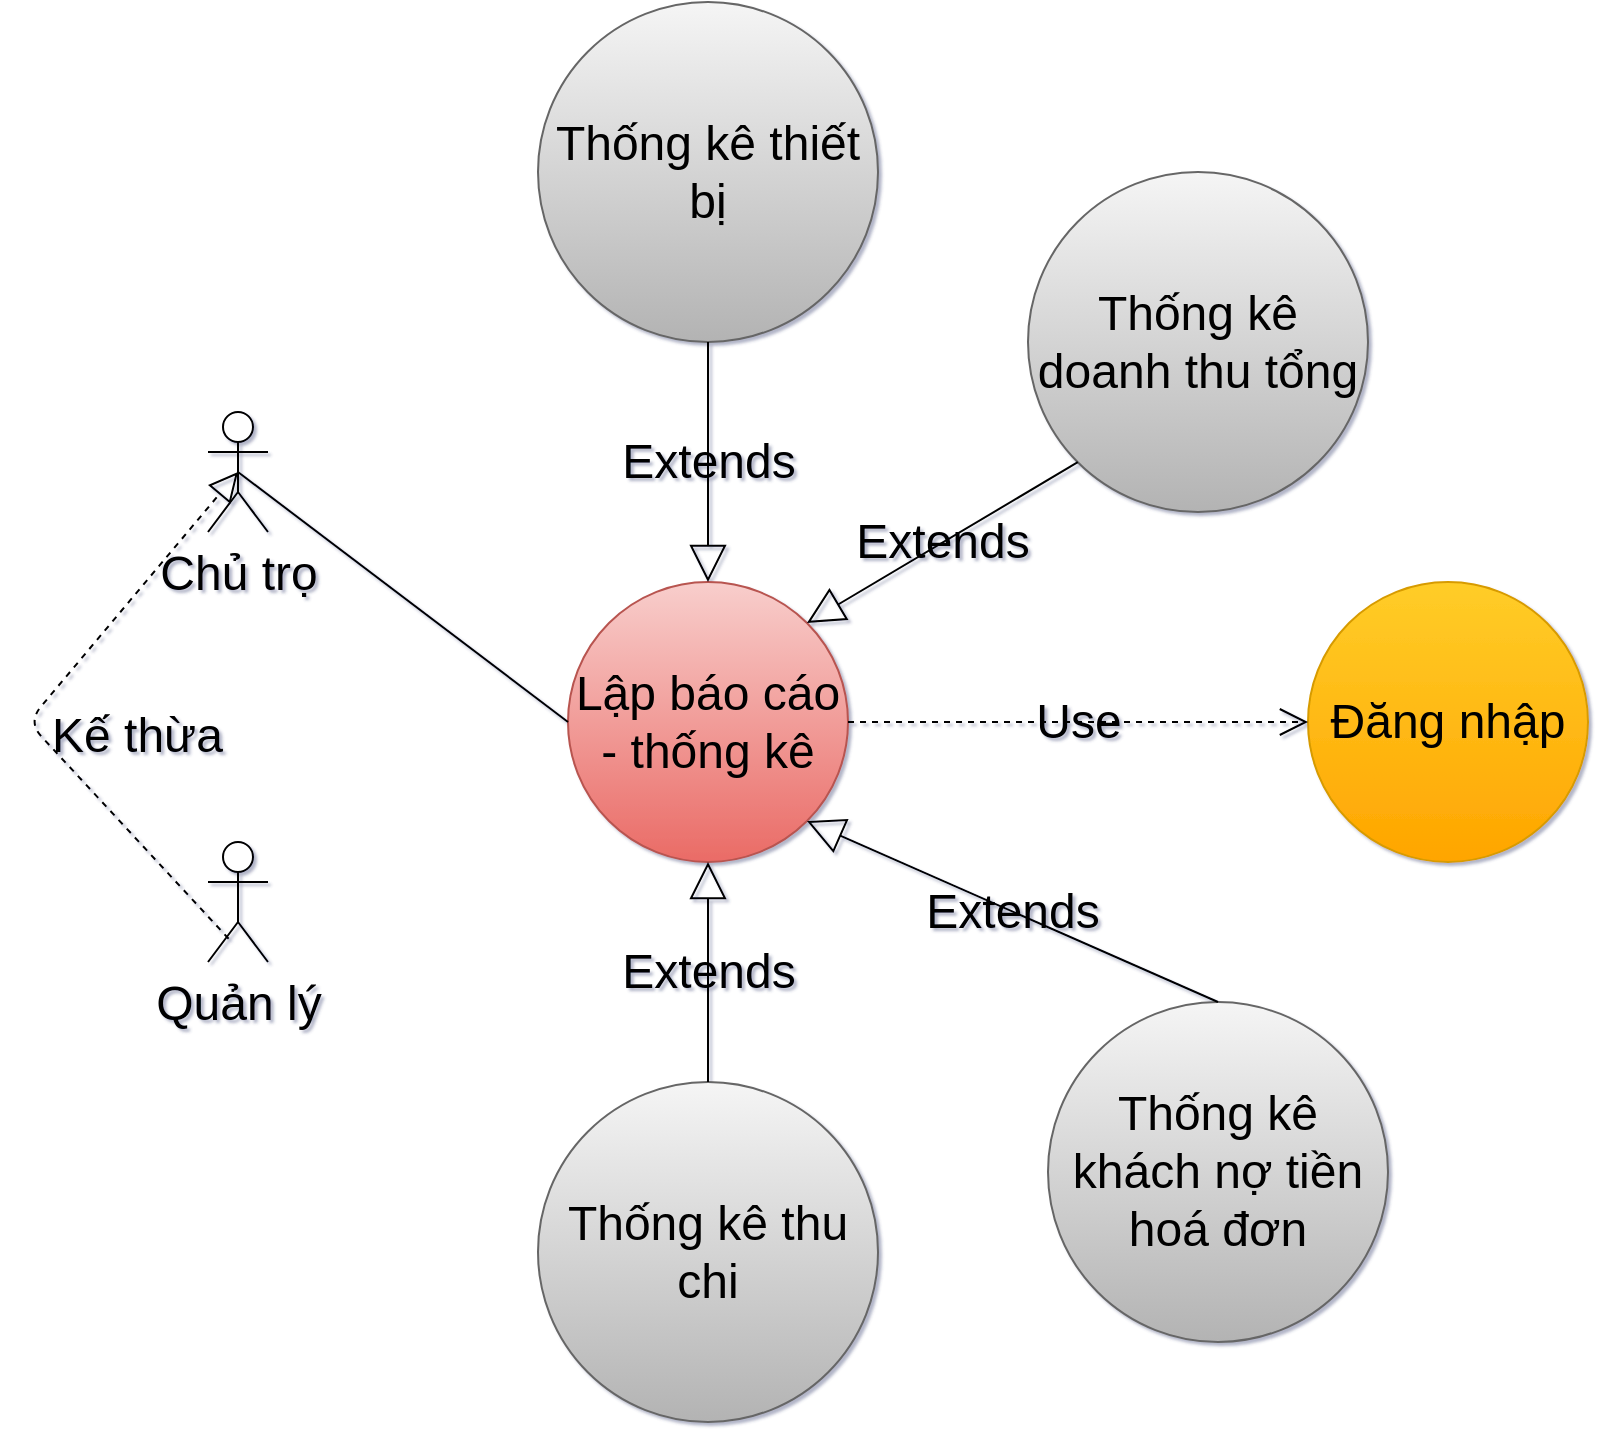 <mxfile version="12.2.2" type="device" pages="3"><diagram id="qZXguAVq6-j_wNan_c3g" name="UseCase"><mxGraphModel dx="853" dy="902" grid="1" gridSize="10" guides="1" tooltips="1" connect="1" arrows="1" fold="1" page="1" pageScale="1" pageWidth="1600" pageHeight="900" math="0" shadow="1"><root><mxCell id="0"/><mxCell id="1" parent="0"/><mxCell id="1sVT3pbXEm6o1vcHrMI3-1" value="Chủ trọ" style="shape=umlActor;verticalLabelPosition=bottom;labelBackgroundColor=none;verticalAlign=top;html=1;fontSize=24;" vertex="1" parent="1"><mxGeometry x="170" y="245" width="30" height="60" as="geometry"/></mxCell><mxCell id="1sVT3pbXEm6o1vcHrMI3-2" value="Quản lý" style="shape=umlActor;verticalLabelPosition=bottom;labelBackgroundColor=none;verticalAlign=top;html=1;fontSize=24;" vertex="1" parent="1"><mxGeometry x="170" y="460" width="30" height="60" as="geometry"/></mxCell><mxCell id="1sVT3pbXEm6o1vcHrMI3-3" value="Lập báo cáo - thống kê" style="ellipse;whiteSpace=wrap;html=1;fillColor=#f8cecc;gradientColor=#ea6b66;fontSize=24;strokeColor=#b85450;labelBackgroundColor=none;" vertex="1" parent="1"><mxGeometry x="350" y="330" width="140" height="140" as="geometry"/></mxCell><mxCell id="1sVT3pbXEm6o1vcHrMI3-4" value="Thống kê thiết bị" style="ellipse;whiteSpace=wrap;html=1;fillColor=#f5f5f5;gradientColor=#b3b3b3;fontSize=24;strokeColor=#666666;labelBackgroundColor=none;" vertex="1" parent="1"><mxGeometry x="335" y="40" width="170" height="170" as="geometry"/></mxCell><mxCell id="1sVT3pbXEm6o1vcHrMI3-5" value="Đăng nhập" style="ellipse;whiteSpace=wrap;html=1;fillColor=#ffcd28;gradientColor=#ffa500;fontSize=24;strokeColor=#d79b00;labelBackgroundColor=none;" vertex="1" parent="1"><mxGeometry x="720" y="330" width="140" height="140" as="geometry"/></mxCell><mxCell id="1sVT3pbXEm6o1vcHrMI3-6" value="" style="endArrow=block;dashed=1;endFill=0;endSize=12;html=1;fontSize=16;exitX=0.344;exitY=0.806;exitDx=0;exitDy=0;exitPerimeter=0;entryX=0.5;entryY=0.5;entryDx=0;entryDy=0;entryPerimeter=0;labelBackgroundColor=none;" edge="1" parent="1" source="1sVT3pbXEm6o1vcHrMI3-2" target="1sVT3pbXEm6o1vcHrMI3-1"><mxGeometry width="160" relative="1" as="geometry"><mxPoint x="160" y="520" as="sourcePoint"/><mxPoint x="320" y="520" as="targetPoint"/><Array as="points"><mxPoint x="80" y="400"/></Array></mxGeometry></mxCell><mxCell id="1sVT3pbXEm6o1vcHrMI3-7" value="Kế thừa" style="text;html=1;resizable=0;points=[];autosize=1;align=left;verticalAlign=top;spacingTop=-4;fontSize=24;labelBackgroundColor=none;" vertex="1" parent="1"><mxGeometry x="90" y="390" width="70" height="20" as="geometry"/></mxCell><mxCell id="1sVT3pbXEm6o1vcHrMI3-8" value="" style="endArrow=none;html=1;fontSize=24;entryX=0;entryY=0.5;entryDx=0;entryDy=0;exitX=0.5;exitY=0.5;exitDx=0;exitDy=0;exitPerimeter=0;labelBackgroundColor=none;" edge="1" parent="1" source="1sVT3pbXEm6o1vcHrMI3-1" target="1sVT3pbXEm6o1vcHrMI3-3"><mxGeometry width="50" height="50" relative="1" as="geometry"><mxPoint x="70" y="620" as="sourcePoint"/><mxPoint x="120" y="570" as="targetPoint"/></mxGeometry></mxCell><mxCell id="1sVT3pbXEm6o1vcHrMI3-9" value="Use" style="endArrow=open;endSize=12;dashed=1;html=1;fontSize=24;exitX=1;exitY=0.5;exitDx=0;exitDy=0;entryX=0;entryY=0.5;entryDx=0;entryDy=0;labelBackgroundColor=none;" edge="1" parent="1" source="1sVT3pbXEm6o1vcHrMI3-3" target="1sVT3pbXEm6o1vcHrMI3-5"><mxGeometry width="160" relative="1" as="geometry"><mxPoint x="70" y="570" as="sourcePoint"/><mxPoint x="230" y="570" as="targetPoint"/></mxGeometry></mxCell><mxCell id="1sVT3pbXEm6o1vcHrMI3-10" value="Thống kê thu chi" style="ellipse;whiteSpace=wrap;html=1;fillColor=#f5f5f5;gradientColor=#b3b3b3;fontSize=24;strokeColor=#666666;labelBackgroundColor=none;" vertex="1" parent="1"><mxGeometry x="335" y="580" width="170" height="170" as="geometry"/></mxCell><mxCell id="1sVT3pbXEm6o1vcHrMI3-11" value="Thống kê khách nợ tiền hoá đơn" style="ellipse;whiteSpace=wrap;html=1;fillColor=#f5f5f5;gradientColor=#b3b3b3;fontSize=24;strokeColor=#666666;labelBackgroundColor=none;" vertex="1" parent="1"><mxGeometry x="590" y="540" width="170" height="170" as="geometry"/></mxCell><mxCell id="1sVT3pbXEm6o1vcHrMI3-12" value="Extends" style="endArrow=block;endSize=16;endFill=0;html=1;fontSize=24;entryX=0.5;entryY=0;entryDx=0;entryDy=0;labelBackgroundColor=none;" edge="1" parent="1" source="1sVT3pbXEm6o1vcHrMI3-4" target="1sVT3pbXEm6o1vcHrMI3-3"><mxGeometry width="160" relative="1" as="geometry"><mxPoint x="540" y="274" as="sourcePoint"/><mxPoint x="700" y="274" as="targetPoint"/></mxGeometry></mxCell><mxCell id="1sVT3pbXEm6o1vcHrMI3-13" value="Extends" style="endArrow=block;endSize=16;endFill=0;html=1;fontSize=24;entryX=1;entryY=1;entryDx=0;entryDy=0;exitX=0.5;exitY=0;exitDx=0;exitDy=0;labelBackgroundColor=none;" edge="1" parent="1" source="1sVT3pbXEm6o1vcHrMI3-11" target="1sVT3pbXEm6o1vcHrMI3-3"><mxGeometry width="160" relative="1" as="geometry"><mxPoint x="437.304" y="259.651" as="sourcePoint"/><mxPoint x="430" y="340" as="targetPoint"/></mxGeometry></mxCell><mxCell id="1sVT3pbXEm6o1vcHrMI3-14" value="Extends" style="endArrow=block;endSize=16;endFill=0;html=1;fontSize=24;entryX=0.5;entryY=1;entryDx=0;entryDy=0;labelBackgroundColor=none;" edge="1" parent="1" source="1sVT3pbXEm6o1vcHrMI3-10" target="1sVT3pbXEm6o1vcHrMI3-3"><mxGeometry width="160" relative="1" as="geometry"><mxPoint x="665" y="550" as="sourcePoint"/><mxPoint x="479.497" y="459.497" as="targetPoint"/></mxGeometry></mxCell><mxCell id="1sVT3pbXEm6o1vcHrMI3-15" value="Thống kê doanh thu tổng" style="ellipse;whiteSpace=wrap;html=1;fillColor=#f5f5f5;gradientColor=#b3b3b3;fontSize=24;strokeColor=#666666;labelBackgroundColor=none;" vertex="1" parent="1"><mxGeometry x="580" y="125" width="170" height="170" as="geometry"/></mxCell><mxCell id="1sVT3pbXEm6o1vcHrMI3-16" value="Extends" style="endArrow=block;endSize=16;endFill=0;html=1;fontSize=24;entryX=1;entryY=0;entryDx=0;entryDy=0;exitX=0;exitY=1;exitDx=0;exitDy=0;labelBackgroundColor=none;" edge="1" parent="1" source="1sVT3pbXEm6o1vcHrMI3-15" target="1sVT3pbXEm6o1vcHrMI3-3"><mxGeometry width="160" relative="1" as="geometry"><mxPoint x="693" y="350.5" as="sourcePoint"/><mxPoint x="487.497" y="259.997" as="targetPoint"/></mxGeometry></mxCell></root></mxGraphModel></diagram><diagram id="zXjnK_nq1yacaZ4gkvFy" name="Activity"><mxGraphModel dx="1280" dy="1353" grid="1" gridSize="10" guides="1" tooltips="1" connect="1" arrows="1" fold="1" page="1" pageScale="1" pageWidth="1600" pageHeight="900" math="0" shadow="0"><root><mxCell id="qUq41tQhBBgbs-BA_-UR-0"/><mxCell id="qUq41tQhBBgbs-BA_-UR-1" parent="qUq41tQhBBgbs-BA_-UR-0"/><mxCell id="yYym-WGkjJ9cOAZu0A-8-0" value="" style="swimlane;html=1;childLayout=stackLayout;resizeParent=1;resizeParentMax=0;startSize=20;dashed=1;dashPattern=1 1;" vertex="1" parent="qUq41tQhBBgbs-BA_-UR-1"><mxGeometry x="180" y="460" width="1180" height="610" as="geometry"/></mxCell><mxCell id="yYym-WGkjJ9cOAZu0A-8-1" value="Chủ trọ / Quản lý" style="swimlane;html=1;startSize=20;dashed=1;dashPattern=1 1;swimlaneFillColor=none;" vertex="1" parent="yYym-WGkjJ9cOAZu0A-8-0"><mxGeometry y="20" width="330" height="590" as="geometry"/></mxCell><mxCell id="yYym-WGkjJ9cOAZu0A-8-2" value="" style="ellipse;html=1;shape=startState;fillColor=#000000;strokeColor=#ff0000;" vertex="1" parent="yYym-WGkjJ9cOAZu0A-8-1"><mxGeometry x="185" y="40" width="30" height="30" as="geometry"/></mxCell><mxCell id="yYym-WGkjJ9cOAZu0A-8-3" value="" style="edgeStyle=orthogonalEdgeStyle;html=1;verticalAlign=bottom;endArrow=open;endSize=8;strokeColor=#ff0000;entryX=0.5;entryY=0;entryDx=0;entryDy=0;" edge="1" parent="yYym-WGkjJ9cOAZu0A-8-1" source="yYym-WGkjJ9cOAZu0A-8-2" target="yYym-WGkjJ9cOAZu0A-8-4"><mxGeometry relative="1" as="geometry"><mxPoint x="160" y="130" as="targetPoint"/></mxGeometry></mxCell><mxCell id="yYym-WGkjJ9cOAZu0A-8-4" value="Chọn chức năng Lập báo cáo thống kê" style="rounded=1;whiteSpace=wrap;html=1;arcSize=40;fontColor=#000000;fillColor=#ffffc0;strokeColor=#ff0000;fontSize=20;" vertex="1" parent="yYym-WGkjJ9cOAZu0A-8-1"><mxGeometry x="100" y="150" width="200" height="100" as="geometry"/></mxCell><mxCell id="yYym-WGkjJ9cOAZu0A-8-5" value="Hiển thị thông tin thống kê theo Loại thống kê đã chọn" style="rounded=1;whiteSpace=wrap;html=1;arcSize=40;fontColor=#000000;fillColor=#ffffc0;strokeColor=#ff0000;fontSize=20;" vertex="1" parent="yYym-WGkjJ9cOAZu0A-8-1"><mxGeometry x="100" y="290.0" width="200" height="100" as="geometry"/></mxCell><mxCell id="yYym-WGkjJ9cOAZu0A-8-44" value="" style="ellipse;html=1;shape=endState;fillColor=#000000;strokeColor=#ff0000;" vertex="1" parent="yYym-WGkjJ9cOAZu0A-8-1"><mxGeometry x="180" y="490" width="30" height="30" as="geometry"/></mxCell><mxCell id="yYym-WGkjJ9cOAZu0A-8-34" value="" style="edgeStyle=orthogonalEdgeStyle;html=1;verticalAlign=bottom;endArrow=open;endSize=8;strokeColor=#ff0000;entryX=0.5;entryY=0;entryDx=0;entryDy=0;" edge="1" parent="yYym-WGkjJ9cOAZu0A-8-1" source="yYym-WGkjJ9cOAZu0A-8-5" target="yYym-WGkjJ9cOAZu0A-8-44"><mxGeometry relative="1" as="geometry"><mxPoint x="160" y="490" as="targetPoint"/><Array as="points"><mxPoint x="195" y="440"/><mxPoint x="195" y="440"/></Array></mxGeometry></mxCell><mxCell id="yYym-WGkjJ9cOAZu0A-8-8" value="Phần mềm" style="swimlane;html=1;startSize=20;dashed=1;dashPattern=1 1;" vertex="1" parent="yYym-WGkjJ9cOAZu0A-8-0"><mxGeometry x="330" y="20" width="360" height="590" as="geometry"/></mxCell><mxCell id="yYym-WGkjJ9cOAZu0A-8-9" value="Yêu cầu thông tin" style="rounded=1;whiteSpace=wrap;html=1;arcSize=40;fontColor=#000000;fillColor=#ffffc0;strokeColor=#ff0000;fontSize=20;" vertex="1" parent="yYym-WGkjJ9cOAZu0A-8-8"><mxGeometry x="120" y="150" width="200" height="100" as="geometry"/></mxCell><mxCell id="yYym-WGkjJ9cOAZu0A-8-10" value="Tiếp nhận và xử lý, hiển thị thông tin" style="rounded=1;whiteSpace=wrap;html=1;arcSize=40;fontColor=#000000;fillColor=#ffffc0;strokeColor=#ff0000;fontSize=20;" vertex="1" parent="yYym-WGkjJ9cOAZu0A-8-8"><mxGeometry x="120" y="290.0" width="200" height="100" as="geometry"/></mxCell><mxCell id="yYym-WGkjJ9cOAZu0A-8-16" value="Hệ thống" style="swimlane;html=1;startSize=20;dashed=1;dashPattern=1 1;" vertex="1" parent="yYym-WGkjJ9cOAZu0A-8-0"><mxGeometry x="690" y="20" width="490" height="590" as="geometry"/></mxCell><mxCell id="yYym-WGkjJ9cOAZu0A-8-17" value="Lấy thông tin từ CSDL" style="rounded=1;whiteSpace=wrap;html=1;arcSize=40;fontColor=#000000;fillColor=#ffffc0;strokeColor=#ff0000;fontSize=20;" vertex="1" parent="yYym-WGkjJ9cOAZu0A-8-16"><mxGeometry x="140" y="150" width="200" height="100" as="geometry"/></mxCell><mxCell id="yYym-WGkjJ9cOAZu0A-8-18" value="" style="edgeStyle=orthogonalEdgeStyle;html=1;verticalAlign=bottom;endArrow=open;endSize=8;strokeColor=#ff0000;entryX=0.5;entryY=0;entryDx=0;entryDy=0;" edge="1" parent="yYym-WGkjJ9cOAZu0A-8-16" source="yYym-WGkjJ9cOAZu0A-8-17" target="yYym-WGkjJ9cOAZu0A-8-19"><mxGeometry relative="1" as="geometry"><mxPoint x="200" y="230" as="targetPoint"/></mxGeometry></mxCell><mxCell id="yYym-WGkjJ9cOAZu0A-8-19" value="Trả về thông tin" style="rounded=1;whiteSpace=wrap;html=1;arcSize=40;fontColor=#000000;fillColor=#ffffc0;strokeColor=#ff0000;fontSize=20;" vertex="1" parent="yYym-WGkjJ9cOAZu0A-8-16"><mxGeometry x="140" y="290.0" width="200" height="100" as="geometry"/></mxCell><mxCell id="yYym-WGkjJ9cOAZu0A-8-30" value="" style="edgeStyle=orthogonalEdgeStyle;html=1;verticalAlign=bottom;endArrow=open;endSize=8;strokeColor=#ff0000;entryX=0;entryY=0.5;entryDx=0;entryDy=0;" edge="1" parent="yYym-WGkjJ9cOAZu0A-8-0" source="yYym-WGkjJ9cOAZu0A-8-4" target="yYym-WGkjJ9cOAZu0A-8-9"><mxGeometry relative="1" as="geometry"><mxPoint x="450" y="190" as="targetPoint"/></mxGeometry></mxCell><mxCell id="yYym-WGkjJ9cOAZu0A-8-31" value="" style="edgeStyle=orthogonalEdgeStyle;html=1;verticalAlign=bottom;endArrow=open;endSize=8;strokeColor=#ff0000;entryX=0;entryY=0.5;entryDx=0;entryDy=0;" edge="1" parent="yYym-WGkjJ9cOAZu0A-8-0" source="yYym-WGkjJ9cOAZu0A-8-9" target="yYym-WGkjJ9cOAZu0A-8-17"><mxGeometry relative="1" as="geometry"><mxPoint x="510" y="260" as="targetPoint"/></mxGeometry></mxCell><mxCell id="yYym-WGkjJ9cOAZu0A-8-32" value="" style="edgeStyle=orthogonalEdgeStyle;html=1;verticalAlign=bottom;endArrow=open;endSize=8;strokeColor=#ff0000;entryX=1;entryY=0.5;entryDx=0;entryDy=0;" edge="1" parent="yYym-WGkjJ9cOAZu0A-8-0" source="yYym-WGkjJ9cOAZu0A-8-19" target="yYym-WGkjJ9cOAZu0A-8-10"><mxGeometry relative="1" as="geometry"><mxPoint x="890" y="350" as="targetPoint"/></mxGeometry></mxCell><mxCell id="yYym-WGkjJ9cOAZu0A-8-33" value="" style="edgeStyle=orthogonalEdgeStyle;html=1;verticalAlign=bottom;endArrow=open;endSize=8;strokeColor=#ff0000;entryX=1;entryY=0.5;entryDx=0;entryDy=0;" edge="1" parent="yYym-WGkjJ9cOAZu0A-8-0" source="yYym-WGkjJ9cOAZu0A-8-10" target="yYym-WGkjJ9cOAZu0A-8-5"><mxGeometry relative="1" as="geometry"><mxPoint x="510" y="416" as="targetPoint"/></mxGeometry></mxCell></root></mxGraphModel></diagram><diagram id="4A8QOcEPp9ucjw620MsO" name="Sequence"><mxGraphModel dx="1024" dy="1082" grid="1" gridSize="10" guides="1" tooltips="1" connect="1" arrows="1" fold="1" page="1" pageScale="1" pageWidth="1600" pageHeight="900" math="0" shadow="1"><root><mxCell id="4XQNOQcK72iapnvU01AF-0"/><mxCell id="4XQNOQcK72iapnvU01AF-1" parent="4XQNOQcK72iapnvU01AF-0"/><mxCell id="apbV3vDDKqRm_Cr-36u7-2" value="Chủ trọ / Quản lý" style="shape=umlLifeline;perimeter=lifelinePerimeter;whiteSpace=wrap;html=1;container=1;collapsible=0;recursiveResize=0;outlineConnect=0;fillColor=#f5f5f5;gradientColor=#b3b3b3;fontSize=24;strokeColor=#666666;labelBackgroundColor=none;" vertex="1" parent="4XQNOQcK72iapnvU01AF-1"><mxGeometry x="250" y="110" width="210" height="600" as="geometry"/></mxCell><mxCell id="apbV3vDDKqRm_Cr-36u7-5" value="" style="html=1;points=[];perimeter=orthogonalPerimeter;fillColor=#f5f5f5;gradientColor=#b3b3b3;fontSize=24;strokeColor=#666666;labelBackgroundColor=none;" vertex="1" parent="apbV3vDDKqRm_Cr-36u7-2"><mxGeometry x="100" y="200" width="10" height="260" as="geometry"/></mxCell><mxCell id="apbV3vDDKqRm_Cr-36u7-8" value="Chọn chức năng Lập thống kê" style="html=1;verticalAlign=bottom;endArrow=block;fontSize=24;labelBackgroundColor=none;" edge="1" parent="apbV3vDDKqRm_Cr-36u7-2" target="apbV3vDDKqRm_Cr-36u7-10"><mxGeometry width="80" relative="1" as="geometry"><mxPoint x="100" y="200" as="sourcePoint"/><mxPoint x="180" y="200" as="targetPoint"/></mxGeometry></mxCell><mxCell id="apbV3vDDKqRm_Cr-36u7-10" value="Phần mềm" style="shape=umlLifeline;perimeter=lifelinePerimeter;whiteSpace=wrap;html=1;container=1;collapsible=0;recursiveResize=0;outlineConnect=0;fillColor=#f5f5f5;gradientColor=#b3b3b3;fontSize=24;strokeColor=#666666;labelBackgroundColor=none;" vertex="1" parent="4XQNOQcK72iapnvU01AF-1"><mxGeometry x="620" y="110" width="210" height="600" as="geometry"/></mxCell><mxCell id="apbV3vDDKqRm_Cr-36u7-16" value="Yêu cầu lấy thông tin tương ứng" style="html=1;verticalAlign=bottom;endArrow=block;fontSize=24;labelBackgroundColor=none;" edge="1" parent="apbV3vDDKqRm_Cr-36u7-10" target="apbV3vDDKqRm_Cr-36u7-20"><mxGeometry width="80" relative="1" as="geometry"><mxPoint x="110" y="280" as="sourcePoint"/><mxPoint x="190" y="280" as="targetPoint"/></mxGeometry></mxCell><mxCell id="apbV3vDDKqRm_Cr-36u7-17" value="Hiển thị thông tin thống kê&lt;br&gt;tương ứng loại&lt;br&gt;&amp;nbsp;thống kê đã chọn" style="html=1;verticalAlign=bottom;endArrow=open;dashed=1;endSize=8;fontSize=24;labelBackgroundColor=none;" edge="1" parent="apbV3vDDKqRm_Cr-36u7-10" target="apbV3vDDKqRm_Cr-36u7-2"><mxGeometry relative="1" as="geometry"><mxPoint x="100" y="460" as="sourcePoint"/><mxPoint x="20" y="460" as="targetPoint"/></mxGeometry></mxCell><mxCell id="apbV3vDDKqRm_Cr-36u7-18" value="" style="html=1;points=[];perimeter=orthogonalPerimeter;fillColor=#f5f5f5;gradientColor=#b3b3b3;fontSize=24;strokeColor=#666666;labelBackgroundColor=none;" vertex="1" parent="apbV3vDDKqRm_Cr-36u7-10"><mxGeometry x="98" y="250" width="10" height="190" as="geometry"/></mxCell><mxCell id="apbV3vDDKqRm_Cr-36u7-20" value="Hệ thống" style="shape=umlLifeline;perimeter=lifelinePerimeter;whiteSpace=wrap;html=1;container=1;collapsible=0;recursiveResize=0;outlineConnect=0;fillColor=#f5f5f5;gradientColor=#b3b3b3;fontSize=24;strokeColor=#666666;labelBackgroundColor=none;" vertex="1" parent="4XQNOQcK72iapnvU01AF-1"><mxGeometry x="995" y="110" width="210" height="600" as="geometry"/></mxCell><mxCell id="apbV3vDDKqRm_Cr-36u7-27" value="" style="group;labelBackgroundColor=none;" vertex="1" connectable="0" parent="apbV3vDDKqRm_Cr-36u7-20"><mxGeometry x="97.5" y="340" width="30" height="60" as="geometry"/></mxCell><mxCell id="apbV3vDDKqRm_Cr-36u7-28" value="" style="html=1;points=[];perimeter=orthogonalPerimeter;fillColor=#f5f5f5;gradientColor=#b3b3b3;fontSize=24;strokeColor=#666666;labelBackgroundColor=none;" vertex="1" parent="apbV3vDDKqRm_Cr-36u7-27"><mxGeometry y="20" width="10" height="60" as="geometry"/></mxCell><mxCell id="apbV3vDDKqRm_Cr-36u7-29" value="Lấy thông tin từ CSDL" style="edgeStyle=orthogonalEdgeStyle;html=1;align=left;spacingLeft=2;endArrow=block;rounded=0;entryX=1;entryY=0;fontSize=24;labelBackgroundColor=none;" edge="1" parent="apbV3vDDKqRm_Cr-36u7-27" target="apbV3vDDKqRm_Cr-36u7-28"><mxGeometry relative="1" as="geometry"><mxPoint x="5" as="sourcePoint"/><Array as="points"><mxPoint x="5" y="-40"/><mxPoint x="30" y="-40"/><mxPoint x="30" y="40"/></Array></mxGeometry></mxCell><mxCell id="apbV3vDDKqRm_Cr-36u7-30" value="Trả về thông tin" style="html=1;verticalAlign=bottom;endArrow=open;dashed=1;endSize=8;fontSize=24;labelBackgroundColor=none;" edge="1" parent="apbV3vDDKqRm_Cr-36u7-20" target="apbV3vDDKqRm_Cr-36u7-10"><mxGeometry relative="1" as="geometry"><mxPoint x="105" y="420" as="sourcePoint"/><mxPoint x="25" y="420" as="targetPoint"/></mxGeometry></mxCell></root></mxGraphModel></diagram></mxfile>